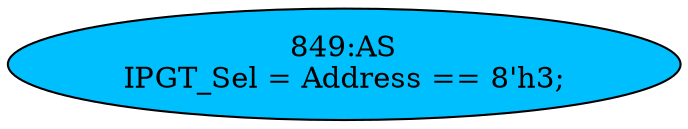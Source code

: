 strict digraph "" {
	node [label="\N"];
	"849:AS"	 [ast="<pyverilog.vparser.ast.Assign object at 0x7fbdee0c8310>",
		def_var="['IPGT_Sel']",
		fillcolor=deepskyblue,
		label="849:AS
IPGT_Sel = Address == 8'h3;",
		statements="[]",
		style=filled,
		typ=Assign,
		use_var="['Address']"];
}
